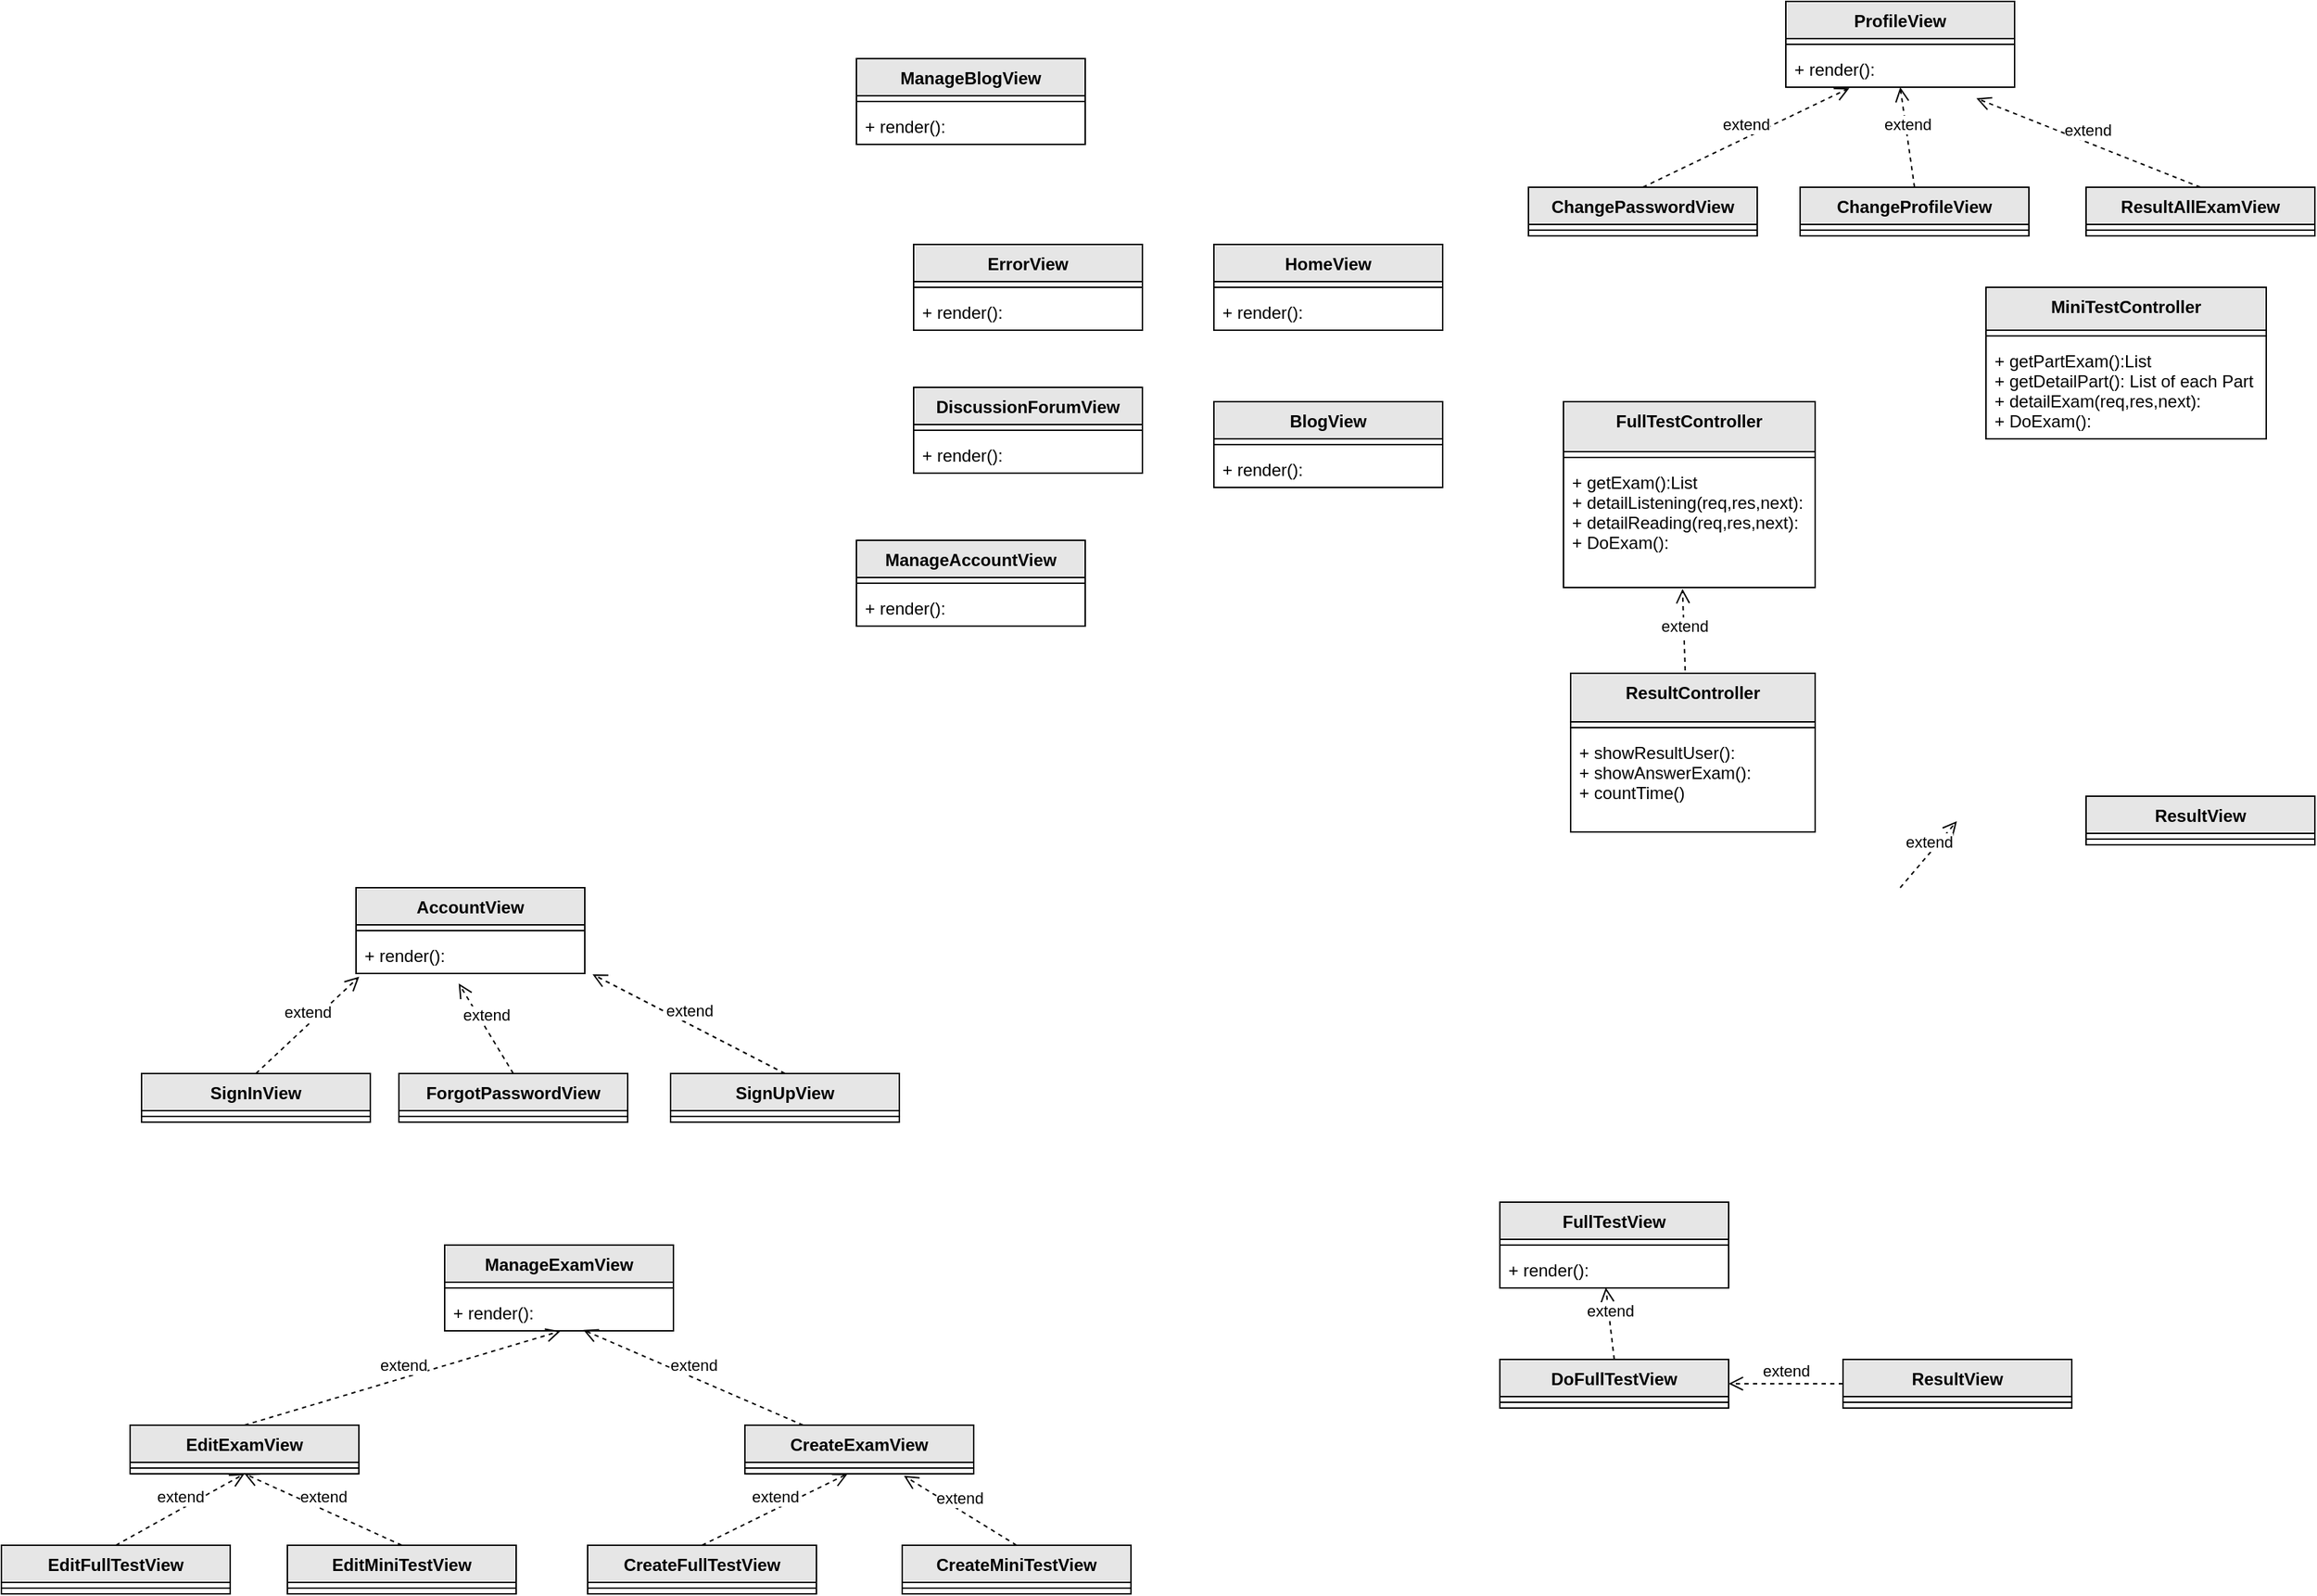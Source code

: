 <mxfile version="20.0.4" type="google"><diagram id="C5RBs43oDa-KdzZeNtuy" name="Page-1"><mxGraphModel grid="1" page="1" gridSize="10" guides="1" tooltips="1" connect="1" arrows="1" fold="1" pageScale="1" pageWidth="827" pageHeight="1169" math="0" shadow="0"><root><mxCell id="WIyWlLk6GJQsqaUBKTNV-0"/><mxCell id="WIyWlLk6GJQsqaUBKTNV-1" parent="WIyWlLk6GJQsqaUBKTNV-0"/><mxCell id="qMHQZbpvLMYged7LVhG--0" value="HomeView" style="swimlane;fontStyle=1;align=center;verticalAlign=top;childLayout=stackLayout;horizontal=1;startSize=26;horizontalStack=0;resizeParent=1;resizeParentMax=0;resizeLast=0;collapsible=1;marginBottom=0;fillColor=#E6E6E6;" vertex="1" parent="WIyWlLk6GJQsqaUBKTNV-1"><mxGeometry x="40" y="210" width="160" height="60" as="geometry"/></mxCell><mxCell id="qMHQZbpvLMYged7LVhG--2" value="" style="line;strokeWidth=1;fillColor=none;align=left;verticalAlign=middle;spacingTop=-1;spacingLeft=3;spacingRight=3;rotatable=0;labelPosition=right;points=[];portConstraint=eastwest;" vertex="1" parent="qMHQZbpvLMYged7LVhG--0"><mxGeometry y="26" width="160" height="8" as="geometry"/></mxCell><mxCell id="qMHQZbpvLMYged7LVhG--3" value="+ render():" style="text;strokeColor=none;fillColor=none;align=left;verticalAlign=top;spacingLeft=4;spacingRight=4;overflow=hidden;rotatable=0;points=[[0,0.5],[1,0.5]];portConstraint=eastwest;" vertex="1" parent="qMHQZbpvLMYged7LVhG--0"><mxGeometry y="34" width="160" height="26" as="geometry"/></mxCell><mxCell id="qMHQZbpvLMYged7LVhG--4" value="BlogView" style="swimlane;fontStyle=1;align=center;verticalAlign=top;childLayout=stackLayout;horizontal=1;startSize=26;horizontalStack=0;resizeParent=1;resizeParentMax=0;resizeLast=0;collapsible=1;marginBottom=0;fillColor=#E6E6E6;" vertex="1" parent="WIyWlLk6GJQsqaUBKTNV-1"><mxGeometry x="40" y="320" width="160" height="60" as="geometry"/></mxCell><mxCell id="qMHQZbpvLMYged7LVhG--6" value="" style="line;strokeWidth=1;fillColor=none;align=left;verticalAlign=middle;spacingTop=-1;spacingLeft=3;spacingRight=3;rotatable=0;labelPosition=right;points=[];portConstraint=eastwest;" vertex="1" parent="qMHQZbpvLMYged7LVhG--4"><mxGeometry y="26" width="160" height="8" as="geometry"/></mxCell><mxCell id="qMHQZbpvLMYged7LVhG--7" value="+ render():" style="text;strokeColor=none;fillColor=none;align=left;verticalAlign=top;spacingLeft=4;spacingRight=4;overflow=hidden;rotatable=0;points=[[0,0.5],[1,0.5]];portConstraint=eastwest;" vertex="1" parent="qMHQZbpvLMYged7LVhG--4"><mxGeometry y="34" width="160" height="26" as="geometry"/></mxCell><mxCell id="qMHQZbpvLMYged7LVhG--9" value="ProfileView" style="swimlane;fontStyle=1;align=center;verticalAlign=top;childLayout=stackLayout;horizontal=1;startSize=26;horizontalStack=0;resizeParent=1;resizeParentMax=0;resizeLast=0;collapsible=1;marginBottom=0;fillColor=#E6E6E6;" vertex="1" parent="WIyWlLk6GJQsqaUBKTNV-1"><mxGeometry x="440" y="40" width="160" height="60" as="geometry"/></mxCell><mxCell id="qMHQZbpvLMYged7LVhG--11" value="" style="line;strokeWidth=1;fillColor=none;align=left;verticalAlign=middle;spacingTop=-1;spacingLeft=3;spacingRight=3;rotatable=0;labelPosition=right;points=[];portConstraint=eastwest;" vertex="1" parent="qMHQZbpvLMYged7LVhG--9"><mxGeometry y="26" width="160" height="8" as="geometry"/></mxCell><mxCell id="qMHQZbpvLMYged7LVhG--12" value="+ render():" style="text;strokeColor=none;fillColor=none;align=left;verticalAlign=top;spacingLeft=4;spacingRight=4;overflow=hidden;rotatable=0;points=[[0,0.5],[1,0.5]];portConstraint=eastwest;" vertex="1" parent="qMHQZbpvLMYged7LVhG--9"><mxGeometry y="34" width="160" height="26" as="geometry"/></mxCell><mxCell id="qMHQZbpvLMYged7LVhG--13" value="ChangePasswordView" style="swimlane;fontStyle=1;align=center;verticalAlign=top;childLayout=stackLayout;horizontal=1;startSize=26;horizontalStack=0;resizeParent=1;resizeParentMax=0;resizeLast=0;collapsible=1;marginBottom=0;fillColor=#E6E6E6;" vertex="1" parent="WIyWlLk6GJQsqaUBKTNV-1"><mxGeometry x="260" y="170" width="160" height="34" as="geometry"/></mxCell><mxCell id="qMHQZbpvLMYged7LVhG--15" value="" style="line;strokeWidth=1;fillColor=none;align=left;verticalAlign=middle;spacingTop=-1;spacingLeft=3;spacingRight=3;rotatable=0;labelPosition=right;points=[];portConstraint=eastwest;" vertex="1" parent="qMHQZbpvLMYged7LVhG--13"><mxGeometry y="26" width="160" height="8" as="geometry"/></mxCell><mxCell id="qMHQZbpvLMYged7LVhG--17" value="ChangeProfileView" style="swimlane;fontStyle=1;align=center;verticalAlign=top;childLayout=stackLayout;horizontal=1;startSize=26;horizontalStack=0;resizeParent=1;resizeParentMax=0;resizeLast=0;collapsible=1;marginBottom=0;fillColor=#E6E6E6;" vertex="1" parent="WIyWlLk6GJQsqaUBKTNV-1"><mxGeometry x="450" y="170" width="160" height="34" as="geometry"/></mxCell><mxCell id="qMHQZbpvLMYged7LVhG--19" value="" style="line;strokeWidth=1;fillColor=none;align=left;verticalAlign=middle;spacingTop=-1;spacingLeft=3;spacingRight=3;rotatable=0;labelPosition=right;points=[];portConstraint=eastwest;" vertex="1" parent="qMHQZbpvLMYged7LVhG--17"><mxGeometry y="26" width="160" height="8" as="geometry"/></mxCell><mxCell id="qMHQZbpvLMYged7LVhG--21" value="ResultAllExamView" style="swimlane;fontStyle=1;align=center;verticalAlign=top;childLayout=stackLayout;horizontal=1;startSize=26;horizontalStack=0;resizeParent=1;resizeParentMax=0;resizeLast=0;collapsible=1;marginBottom=0;fillColor=#E6E6E6;" vertex="1" parent="WIyWlLk6GJQsqaUBKTNV-1"><mxGeometry x="650" y="170" width="160" height="34" as="geometry"/></mxCell><mxCell id="qMHQZbpvLMYged7LVhG--23" value="" style="line;strokeWidth=1;fillColor=none;align=left;verticalAlign=middle;spacingTop=-1;spacingLeft=3;spacingRight=3;rotatable=0;labelPosition=right;points=[];portConstraint=eastwest;" vertex="1" parent="qMHQZbpvLMYged7LVhG--21"><mxGeometry y="26" width="160" height="8" as="geometry"/></mxCell><mxCell id="qMHQZbpvLMYged7LVhG--26" value="extend" style="html=1;verticalAlign=bottom;endArrow=open;dashed=1;endSize=8;rounded=0;entryX=0.278;entryY=1.023;entryDx=0;entryDy=0;entryPerimeter=0;exitX=0.5;exitY=0;exitDx=0;exitDy=0;" edge="1" parent="WIyWlLk6GJQsqaUBKTNV-1" source="qMHQZbpvLMYged7LVhG--13" target="qMHQZbpvLMYged7LVhG--12"><mxGeometry relative="1" as="geometry"><mxPoint x="450" y="280" as="sourcePoint"/><mxPoint x="370" y="280" as="targetPoint"/></mxGeometry></mxCell><mxCell id="qMHQZbpvLMYged7LVhG--27" value="extend" style="html=1;verticalAlign=bottom;endArrow=open;dashed=1;endSize=8;rounded=0;exitX=0.5;exitY=0;exitDx=0;exitDy=0;" edge="1" parent="WIyWlLk6GJQsqaUBKTNV-1" source="qMHQZbpvLMYged7LVhG--17"><mxGeometry relative="1" as="geometry"><mxPoint x="350" y="180" as="sourcePoint"/><mxPoint x="520" y="100" as="targetPoint"/></mxGeometry></mxCell><mxCell id="qMHQZbpvLMYged7LVhG--28" value="extend" style="html=1;verticalAlign=bottom;endArrow=open;dashed=1;endSize=8;rounded=0;entryX=0.833;entryY=1.3;entryDx=0;entryDy=0;exitX=0.5;exitY=0;exitDx=0;exitDy=0;entryPerimeter=0;" edge="1" parent="WIyWlLk6GJQsqaUBKTNV-1" source="qMHQZbpvLMYged7LVhG--21" target="qMHQZbpvLMYged7LVhG--12"><mxGeometry relative="1" as="geometry"><mxPoint x="360" y="190" as="sourcePoint"/><mxPoint x="538.88" y="122.21" as="targetPoint"/></mxGeometry></mxCell><mxCell id="qMHQZbpvLMYged7LVhG--54" value="ResultView" style="swimlane;fontStyle=1;align=center;verticalAlign=top;childLayout=stackLayout;horizontal=1;startSize=26;horizontalStack=0;resizeParent=1;resizeParentMax=0;resizeLast=0;collapsible=1;marginBottom=0;fillColor=#E6E6E6;" vertex="1" parent="WIyWlLk6GJQsqaUBKTNV-1"><mxGeometry x="650" y="596" width="160" height="34" as="geometry"/></mxCell><mxCell id="qMHQZbpvLMYged7LVhG--55" value="" style="line;strokeWidth=1;fillColor=none;align=left;verticalAlign=middle;spacingTop=-1;spacingLeft=3;spacingRight=3;rotatable=0;labelPosition=right;points=[];portConstraint=eastwest;" vertex="1" parent="qMHQZbpvLMYged7LVhG--54"><mxGeometry y="26" width="160" height="8" as="geometry"/></mxCell><mxCell id="qMHQZbpvLMYged7LVhG--58" value="extend" style="html=1;verticalAlign=bottom;endArrow=open;dashed=1;endSize=8;rounded=0;entryX=0.999;entryY=0.462;entryDx=0;entryDy=0;entryPerimeter=0;" edge="1" parent="WIyWlLk6GJQsqaUBKTNV-1"><mxGeometry relative="1" as="geometry"><mxPoint x="520" y="660" as="sourcePoint"/><mxPoint x="559.63" y="613.476" as="targetPoint"/></mxGeometry></mxCell><mxCell id="qMHQZbpvLMYged7LVhG--59" value="FullTestView" style="swimlane;fontStyle=1;align=center;verticalAlign=top;childLayout=stackLayout;horizontal=1;startSize=26;horizontalStack=0;resizeParent=1;resizeParentMax=0;resizeLast=0;collapsible=1;marginBottom=0;fillColor=#E6E6E6;" vertex="1" parent="WIyWlLk6GJQsqaUBKTNV-1"><mxGeometry x="240" y="880" width="160" height="60" as="geometry"/></mxCell><mxCell id="qMHQZbpvLMYged7LVhG--60" value="" style="line;strokeWidth=1;fillColor=none;align=left;verticalAlign=middle;spacingTop=-1;spacingLeft=3;spacingRight=3;rotatable=0;labelPosition=right;points=[];portConstraint=eastwest;" vertex="1" parent="qMHQZbpvLMYged7LVhG--59"><mxGeometry y="26" width="160" height="8" as="geometry"/></mxCell><mxCell id="qMHQZbpvLMYged7LVhG--61" value="+ render():" style="text;strokeColor=none;fillColor=none;align=left;verticalAlign=top;spacingLeft=4;spacingRight=4;overflow=hidden;rotatable=0;points=[[0,0.5],[1,0.5]];portConstraint=eastwest;" vertex="1" parent="qMHQZbpvLMYged7LVhG--59"><mxGeometry y="34" width="160" height="26" as="geometry"/></mxCell><mxCell id="qMHQZbpvLMYged7LVhG--62" value="ResultView" style="swimlane;fontStyle=1;align=center;verticalAlign=top;childLayout=stackLayout;horizontal=1;startSize=26;horizontalStack=0;resizeParent=1;resizeParentMax=0;resizeLast=0;collapsible=1;marginBottom=0;fillColor=#E6E6E6;" vertex="1" parent="WIyWlLk6GJQsqaUBKTNV-1"><mxGeometry x="480" y="990" width="160" height="34" as="geometry"/></mxCell><mxCell id="qMHQZbpvLMYged7LVhG--63" value="" style="line;strokeWidth=1;fillColor=none;align=left;verticalAlign=middle;spacingTop=-1;spacingLeft=3;spacingRight=3;rotatable=0;labelPosition=right;points=[];portConstraint=eastwest;" vertex="1" parent="qMHQZbpvLMYged7LVhG--62"><mxGeometry y="26" width="160" height="8" as="geometry"/></mxCell><mxCell id="qMHQZbpvLMYged7LVhG--64" value="DoFullTestView" style="swimlane;fontStyle=1;align=center;verticalAlign=top;childLayout=stackLayout;horizontal=1;startSize=26;horizontalStack=0;resizeParent=1;resizeParentMax=0;resizeLast=0;collapsible=1;marginBottom=0;fillColor=#E6E6E6;" vertex="1" parent="WIyWlLk6GJQsqaUBKTNV-1"><mxGeometry x="240" y="990" width="160" height="34" as="geometry"/></mxCell><mxCell id="qMHQZbpvLMYged7LVhG--65" value="" style="line;strokeWidth=1;fillColor=none;align=left;verticalAlign=middle;spacingTop=-1;spacingLeft=3;spacingRight=3;rotatable=0;labelPosition=right;points=[];portConstraint=eastwest;" vertex="1" parent="qMHQZbpvLMYged7LVhG--64"><mxGeometry y="26" width="160" height="8" as="geometry"/></mxCell><mxCell id="qMHQZbpvLMYged7LVhG--67" value="extend" style="html=1;verticalAlign=bottom;endArrow=open;dashed=1;endSize=8;rounded=0;entryX=0.473;entryY=1.011;entryDx=0;entryDy=0;entryPerimeter=0;" edge="1" parent="WIyWlLk6GJQsqaUBKTNV-1" target="IycZ1Ip8vyE9SRqDJhaM-9"><mxGeometry relative="1" as="geometry"><mxPoint x="370" y="520" as="sourcePoint"/><mxPoint x="366.04" y="466.188" as="targetPoint"/></mxGeometry></mxCell><mxCell id="qMHQZbpvLMYged7LVhG--68" value="extend" style="html=1;verticalAlign=bottom;endArrow=open;dashed=1;endSize=8;rounded=0;exitX=0.5;exitY=0;exitDx=0;exitDy=0;entryX=0.463;entryY=0.992;entryDx=0;entryDy=0;entryPerimeter=0;" edge="1" parent="WIyWlLk6GJQsqaUBKTNV-1" source="qMHQZbpvLMYged7LVhG--64" target="qMHQZbpvLMYged7LVhG--61"><mxGeometry relative="1" as="geometry"><mxPoint x="565.18" y="880" as="sourcePoint"/><mxPoint x="474.81" y="880.476" as="targetPoint"/></mxGeometry></mxCell><mxCell id="qMHQZbpvLMYged7LVhG--69" value="extend" style="html=1;verticalAlign=bottom;endArrow=open;dashed=1;endSize=8;rounded=0;exitX=0;exitY=0.5;exitDx=0;exitDy=0;entryX=0.999;entryY=0.462;entryDx=0;entryDy=0;entryPerimeter=0;" edge="1" parent="WIyWlLk6GJQsqaUBKTNV-1" source="qMHQZbpvLMYged7LVhG--62"><mxGeometry relative="1" as="geometry"><mxPoint x="490.37" y="1006.5" as="sourcePoint"/><mxPoint x="400.0" y="1006.976" as="targetPoint"/></mxGeometry></mxCell><mxCell id="qMHQZbpvLMYged7LVhG--70" value="DiscussionForumView" style="swimlane;fontStyle=1;align=center;verticalAlign=top;childLayout=stackLayout;horizontal=1;startSize=26;horizontalStack=0;resizeParent=1;resizeParentMax=0;resizeLast=0;collapsible=1;marginBottom=0;fillColor=#E6E6E6;" vertex="1" parent="WIyWlLk6GJQsqaUBKTNV-1"><mxGeometry x="-170" y="310" width="160" height="60" as="geometry"/></mxCell><mxCell id="qMHQZbpvLMYged7LVhG--71" value="" style="line;strokeWidth=1;fillColor=none;align=left;verticalAlign=middle;spacingTop=-1;spacingLeft=3;spacingRight=3;rotatable=0;labelPosition=right;points=[];portConstraint=eastwest;" vertex="1" parent="qMHQZbpvLMYged7LVhG--70"><mxGeometry y="26" width="160" height="8" as="geometry"/></mxCell><mxCell id="qMHQZbpvLMYged7LVhG--72" value="+ render():" style="text;strokeColor=none;fillColor=none;align=left;verticalAlign=top;spacingLeft=4;spacingRight=4;overflow=hidden;rotatable=0;points=[[0,0.5],[1,0.5]];portConstraint=eastwest;" vertex="1" parent="qMHQZbpvLMYged7LVhG--70"><mxGeometry y="34" width="160" height="26" as="geometry"/></mxCell><mxCell id="qMHQZbpvLMYged7LVhG--73" value="ErrorView" style="swimlane;fontStyle=1;align=center;verticalAlign=top;childLayout=stackLayout;horizontal=1;startSize=26;horizontalStack=0;resizeParent=1;resizeParentMax=0;resizeLast=0;collapsible=1;marginBottom=0;fillColor=#E6E6E6;" vertex="1" parent="WIyWlLk6GJQsqaUBKTNV-1"><mxGeometry x="-170" y="210" width="160" height="60" as="geometry"/></mxCell><mxCell id="qMHQZbpvLMYged7LVhG--74" value="" style="line;strokeWidth=1;fillColor=none;align=left;verticalAlign=middle;spacingTop=-1;spacingLeft=3;spacingRight=3;rotatable=0;labelPosition=right;points=[];portConstraint=eastwest;" vertex="1" parent="qMHQZbpvLMYged7LVhG--73"><mxGeometry y="26" width="160" height="8" as="geometry"/></mxCell><mxCell id="qMHQZbpvLMYged7LVhG--75" value="+ render():" style="text;strokeColor=none;fillColor=none;align=left;verticalAlign=top;spacingLeft=4;spacingRight=4;overflow=hidden;rotatable=0;points=[[0,0.5],[1,0.5]];portConstraint=eastwest;" vertex="1" parent="qMHQZbpvLMYged7LVhG--73"><mxGeometry y="34" width="160" height="26" as="geometry"/></mxCell><mxCell id="qMHQZbpvLMYged7LVhG--76" value="AccountView" style="swimlane;fontStyle=1;align=center;verticalAlign=top;childLayout=stackLayout;horizontal=1;startSize=26;horizontalStack=0;resizeParent=1;resizeParentMax=0;resizeLast=0;collapsible=1;marginBottom=0;fillColor=#E6E6E6;" vertex="1" parent="WIyWlLk6GJQsqaUBKTNV-1"><mxGeometry x="-560" y="660" width="160" height="60" as="geometry"/></mxCell><mxCell id="qMHQZbpvLMYged7LVhG--77" value="" style="line;strokeWidth=1;fillColor=none;align=left;verticalAlign=middle;spacingTop=-1;spacingLeft=3;spacingRight=3;rotatable=0;labelPosition=right;points=[];portConstraint=eastwest;" vertex="1" parent="qMHQZbpvLMYged7LVhG--76"><mxGeometry y="26" width="160" height="8" as="geometry"/></mxCell><mxCell id="qMHQZbpvLMYged7LVhG--78" value="+ render():" style="text;strokeColor=none;fillColor=none;align=left;verticalAlign=top;spacingLeft=4;spacingRight=4;overflow=hidden;rotatable=0;points=[[0,0.5],[1,0.5]];portConstraint=eastwest;" vertex="1" parent="qMHQZbpvLMYged7LVhG--76"><mxGeometry y="34" width="160" height="26" as="geometry"/></mxCell><mxCell id="qMHQZbpvLMYged7LVhG--79" value="SignInView" style="swimlane;fontStyle=1;align=center;verticalAlign=top;childLayout=stackLayout;horizontal=1;startSize=26;horizontalStack=0;resizeParent=1;resizeParentMax=0;resizeLast=0;collapsible=1;marginBottom=0;fillColor=#E6E6E6;" vertex="1" parent="WIyWlLk6GJQsqaUBKTNV-1"><mxGeometry x="-710" y="790" width="160" height="34" as="geometry"/></mxCell><mxCell id="qMHQZbpvLMYged7LVhG--80" value="" style="line;strokeWidth=1;fillColor=none;align=left;verticalAlign=middle;spacingTop=-1;spacingLeft=3;spacingRight=3;rotatable=0;labelPosition=right;points=[];portConstraint=eastwest;" vertex="1" parent="qMHQZbpvLMYged7LVhG--79"><mxGeometry y="26" width="160" height="8" as="geometry"/></mxCell><mxCell id="qMHQZbpvLMYged7LVhG--82" value="SignUpView" style="swimlane;fontStyle=1;align=center;verticalAlign=top;childLayout=stackLayout;horizontal=1;startSize=26;horizontalStack=0;resizeParent=1;resizeParentMax=0;resizeLast=0;collapsible=1;marginBottom=0;fillColor=#E6E6E6;" vertex="1" parent="WIyWlLk6GJQsqaUBKTNV-1"><mxGeometry x="-340" y="790" width="160" height="34" as="geometry"/></mxCell><mxCell id="qMHQZbpvLMYged7LVhG--83" value="" style="line;strokeWidth=1;fillColor=none;align=left;verticalAlign=middle;spacingTop=-1;spacingLeft=3;spacingRight=3;rotatable=0;labelPosition=right;points=[];portConstraint=eastwest;" vertex="1" parent="qMHQZbpvLMYged7LVhG--82"><mxGeometry y="26" width="160" height="8" as="geometry"/></mxCell><mxCell id="qMHQZbpvLMYged7LVhG--85" value="ForgotPasswordView" style="swimlane;fontStyle=1;align=center;verticalAlign=top;childLayout=stackLayout;horizontal=1;startSize=26;horizontalStack=0;resizeParent=1;resizeParentMax=0;resizeLast=0;collapsible=1;marginBottom=0;fillColor=#E6E6E6;" vertex="1" parent="WIyWlLk6GJQsqaUBKTNV-1"><mxGeometry x="-530" y="790" width="160" height="34" as="geometry"/></mxCell><mxCell id="qMHQZbpvLMYged7LVhG--86" value="" style="line;strokeWidth=1;fillColor=none;align=left;verticalAlign=middle;spacingTop=-1;spacingLeft=3;spacingRight=3;rotatable=0;labelPosition=right;points=[];portConstraint=eastwest;" vertex="1" parent="qMHQZbpvLMYged7LVhG--85"><mxGeometry y="26" width="160" height="8" as="geometry"/></mxCell><mxCell id="qMHQZbpvLMYged7LVhG--89" value="extend" style="html=1;verticalAlign=bottom;endArrow=open;dashed=1;endSize=8;rounded=0;entryX=0.449;entryY=1.269;entryDx=0;entryDy=0;entryPerimeter=0;exitX=0.5;exitY=0;exitDx=0;exitDy=0;" edge="1" parent="WIyWlLk6GJQsqaUBKTNV-1" source="qMHQZbpvLMYged7LVhG--85" target="qMHQZbpvLMYged7LVhG--78"><mxGeometry relative="1" as="geometry"><mxPoint x="-206.04" y="703.81" as="sourcePoint"/><mxPoint x="-210" y="649.998" as="targetPoint"/></mxGeometry></mxCell><mxCell id="qMHQZbpvLMYged7LVhG--90" value="extend" style="html=1;verticalAlign=bottom;endArrow=open;dashed=1;endSize=8;rounded=0;entryX=1.034;entryY=1.023;entryDx=0;entryDy=0;entryPerimeter=0;exitX=0.5;exitY=0;exitDx=0;exitDy=0;" edge="1" parent="WIyWlLk6GJQsqaUBKTNV-1" source="qMHQZbpvLMYged7LVhG--82" target="qMHQZbpvLMYged7LVhG--78"><mxGeometry relative="1" as="geometry"><mxPoint x="-196.04" y="713.81" as="sourcePoint"/><mxPoint x="-200" y="659.998" as="targetPoint"/></mxGeometry></mxCell><mxCell id="qMHQZbpvLMYged7LVhG--91" value="extend" style="html=1;verticalAlign=bottom;endArrow=open;dashed=1;endSize=8;rounded=0;entryX=0.014;entryY=1.085;entryDx=0;entryDy=0;entryPerimeter=0;exitX=0.5;exitY=0;exitDx=0;exitDy=0;" edge="1" parent="WIyWlLk6GJQsqaUBKTNV-1" source="qMHQZbpvLMYged7LVhG--79" target="qMHQZbpvLMYged7LVhG--78"><mxGeometry relative="1" as="geometry"><mxPoint x="-186.04" y="723.81" as="sourcePoint"/><mxPoint x="-190" y="669.998" as="targetPoint"/></mxGeometry></mxCell><mxCell id="qMHQZbpvLMYged7LVhG--92" value="ManageBlogView" style="swimlane;fontStyle=1;align=center;verticalAlign=top;childLayout=stackLayout;horizontal=1;startSize=26;horizontalStack=0;resizeParent=1;resizeParentMax=0;resizeLast=0;collapsible=1;marginBottom=0;fillColor=#E6E6E6;" vertex="1" parent="WIyWlLk6GJQsqaUBKTNV-1"><mxGeometry x="-210" y="80" width="160" height="60" as="geometry"/></mxCell><mxCell id="qMHQZbpvLMYged7LVhG--93" value="" style="line;strokeWidth=1;fillColor=none;align=left;verticalAlign=middle;spacingTop=-1;spacingLeft=3;spacingRight=3;rotatable=0;labelPosition=right;points=[];portConstraint=eastwest;" vertex="1" parent="qMHQZbpvLMYged7LVhG--92"><mxGeometry y="26" width="160" height="8" as="geometry"/></mxCell><mxCell id="qMHQZbpvLMYged7LVhG--94" value="+ render():" style="text;strokeColor=none;fillColor=none;align=left;verticalAlign=top;spacingLeft=4;spacingRight=4;overflow=hidden;rotatable=0;points=[[0,0.5],[1,0.5]];portConstraint=eastwest;" vertex="1" parent="qMHQZbpvLMYged7LVhG--92"><mxGeometry y="34" width="160" height="26" as="geometry"/></mxCell><mxCell id="qMHQZbpvLMYged7LVhG--95" value="EditExamView" style="swimlane;fontStyle=1;align=center;verticalAlign=top;childLayout=stackLayout;horizontal=1;startSize=26;horizontalStack=0;resizeParent=1;resizeParentMax=0;resizeLast=0;collapsible=1;marginBottom=0;fillColor=#E6E6E6;" vertex="1" parent="WIyWlLk6GJQsqaUBKTNV-1"><mxGeometry x="-718" y="1036" width="160" height="34" as="geometry"/></mxCell><mxCell id="qMHQZbpvLMYged7LVhG--96" value="" style="line;strokeWidth=1;fillColor=none;align=left;verticalAlign=middle;spacingTop=-1;spacingLeft=3;spacingRight=3;rotatable=0;labelPosition=right;points=[];portConstraint=eastwest;" vertex="1" parent="qMHQZbpvLMYged7LVhG--95"><mxGeometry y="26" width="160" height="8" as="geometry"/></mxCell><mxCell id="qMHQZbpvLMYged7LVhG--98" value="ManageAccountView" style="swimlane;fontStyle=1;align=center;verticalAlign=top;childLayout=stackLayout;horizontal=1;startSize=26;horizontalStack=0;resizeParent=1;resizeParentMax=0;resizeLast=0;collapsible=1;marginBottom=0;fillColor=#E6E6E6;" vertex="1" parent="WIyWlLk6GJQsqaUBKTNV-1"><mxGeometry x="-210" y="417" width="160" height="60" as="geometry"/></mxCell><mxCell id="qMHQZbpvLMYged7LVhG--99" value="" style="line;strokeWidth=1;fillColor=none;align=left;verticalAlign=middle;spacingTop=-1;spacingLeft=3;spacingRight=3;rotatable=0;labelPosition=right;points=[];portConstraint=eastwest;" vertex="1" parent="qMHQZbpvLMYged7LVhG--98"><mxGeometry y="26" width="160" height="8" as="geometry"/></mxCell><mxCell id="qMHQZbpvLMYged7LVhG--100" value="+ render():" style="text;strokeColor=none;fillColor=none;align=left;verticalAlign=top;spacingLeft=4;spacingRight=4;overflow=hidden;rotatable=0;points=[[0,0.5],[1,0.5]];portConstraint=eastwest;" vertex="1" parent="qMHQZbpvLMYged7LVhG--98"><mxGeometry y="34" width="160" height="26" as="geometry"/></mxCell><mxCell id="qMHQZbpvLMYged7LVhG--101" value="ManageExamView" style="swimlane;fontStyle=1;align=center;verticalAlign=top;childLayout=stackLayout;horizontal=1;startSize=26;horizontalStack=0;resizeParent=1;resizeParentMax=0;resizeLast=0;collapsible=1;marginBottom=0;fillColor=#E6E6E6;" vertex="1" parent="WIyWlLk6GJQsqaUBKTNV-1"><mxGeometry x="-498" y="910" width="160" height="60" as="geometry"/></mxCell><mxCell id="qMHQZbpvLMYged7LVhG--102" value="" style="line;strokeWidth=1;fillColor=none;align=left;verticalAlign=middle;spacingTop=-1;spacingLeft=3;spacingRight=3;rotatable=0;labelPosition=right;points=[];portConstraint=eastwest;" vertex="1" parent="qMHQZbpvLMYged7LVhG--101"><mxGeometry y="26" width="160" height="8" as="geometry"/></mxCell><mxCell id="qMHQZbpvLMYged7LVhG--103" value="+ render():" style="text;strokeColor=none;fillColor=none;align=left;verticalAlign=top;spacingLeft=4;spacingRight=4;overflow=hidden;rotatable=0;points=[[0,0.5],[1,0.5]];portConstraint=eastwest;" vertex="1" parent="qMHQZbpvLMYged7LVhG--101"><mxGeometry y="34" width="160" height="26" as="geometry"/></mxCell><mxCell id="qMHQZbpvLMYged7LVhG--107" value="CreateExamView" style="swimlane;fontStyle=1;align=center;verticalAlign=top;childLayout=stackLayout;horizontal=1;startSize=26;horizontalStack=0;resizeParent=1;resizeParentMax=0;resizeLast=0;collapsible=1;marginBottom=0;fillColor=#E6E6E6;" vertex="1" parent="WIyWlLk6GJQsqaUBKTNV-1"><mxGeometry x="-288" y="1036" width="160" height="34" as="geometry"/></mxCell><mxCell id="qMHQZbpvLMYged7LVhG--108" value="" style="line;strokeWidth=1;fillColor=none;align=left;verticalAlign=middle;spacingTop=-1;spacingLeft=3;spacingRight=3;rotatable=0;labelPosition=right;points=[];portConstraint=eastwest;" vertex="1" parent="qMHQZbpvLMYged7LVhG--107"><mxGeometry y="26" width="160" height="8" as="geometry"/></mxCell><mxCell id="qMHQZbpvLMYged7LVhG--111" value="extend" style="html=1;verticalAlign=bottom;endArrow=open;dashed=1;endSize=8;rounded=0;entryX=0.506;entryY=1.008;entryDx=0;entryDy=0;entryPerimeter=0;exitX=0.5;exitY=0;exitDx=0;exitDy=0;" edge="1" parent="WIyWlLk6GJQsqaUBKTNV-1" source="qMHQZbpvLMYged7LVhG--95" target="qMHQZbpvLMYged7LVhG--103"><mxGeometry relative="1" as="geometry"><mxPoint x="-308" y="1146.91" as="sourcePoint"/><mxPoint x="-311.96" y="1093.098" as="targetPoint"/></mxGeometry></mxCell><mxCell id="qMHQZbpvLMYged7LVhG--112" value="extend" style="html=1;verticalAlign=bottom;endArrow=open;dashed=1;endSize=8;rounded=0;entryX=0.606;entryY=0.977;entryDx=0;entryDy=0;entryPerimeter=0;" edge="1" parent="WIyWlLk6GJQsqaUBKTNV-1" source="qMHQZbpvLMYged7LVhG--107" target="qMHQZbpvLMYged7LVhG--103"><mxGeometry relative="1" as="geometry"><mxPoint x="-298" y="1156.91" as="sourcePoint"/><mxPoint x="-301.96" y="1103.098" as="targetPoint"/></mxGeometry></mxCell><mxCell id="qMHQZbpvLMYged7LVhG--113" value="CreateFullTestView" style="swimlane;fontStyle=1;align=center;verticalAlign=top;childLayout=stackLayout;horizontal=1;startSize=26;horizontalStack=0;resizeParent=1;resizeParentMax=0;resizeLast=0;collapsible=1;marginBottom=0;fillColor=#E6E6E6;" vertex="1" parent="WIyWlLk6GJQsqaUBKTNV-1"><mxGeometry x="-398" y="1120" width="160" height="34" as="geometry"/></mxCell><mxCell id="qMHQZbpvLMYged7LVhG--114" value="" style="line;strokeWidth=1;fillColor=none;align=left;verticalAlign=middle;spacingTop=-1;spacingLeft=3;spacingRight=3;rotatable=0;labelPosition=right;points=[];portConstraint=eastwest;" vertex="1" parent="qMHQZbpvLMYged7LVhG--113"><mxGeometry y="26" width="160" height="8" as="geometry"/></mxCell><mxCell id="qMHQZbpvLMYged7LVhG--115" value="CreateMiniTestView" style="swimlane;fontStyle=1;align=center;verticalAlign=top;childLayout=stackLayout;horizontal=1;startSize=26;horizontalStack=0;resizeParent=1;resizeParentMax=0;resizeLast=0;collapsible=1;marginBottom=0;fillColor=#E6E6E6;" vertex="1" parent="WIyWlLk6GJQsqaUBKTNV-1"><mxGeometry x="-178" y="1120" width="160" height="34" as="geometry"/></mxCell><mxCell id="qMHQZbpvLMYged7LVhG--116" value="" style="line;strokeWidth=1;fillColor=none;align=left;verticalAlign=middle;spacingTop=-1;spacingLeft=3;spacingRight=3;rotatable=0;labelPosition=right;points=[];portConstraint=eastwest;" vertex="1" parent="qMHQZbpvLMYged7LVhG--115"><mxGeometry y="26" width="160" height="8" as="geometry"/></mxCell><mxCell id="qMHQZbpvLMYged7LVhG--117" value="EditFullTestView" style="swimlane;fontStyle=1;align=center;verticalAlign=top;childLayout=stackLayout;horizontal=1;startSize=26;horizontalStack=0;resizeParent=1;resizeParentMax=0;resizeLast=0;collapsible=1;marginBottom=0;fillColor=#E6E6E6;" vertex="1" parent="WIyWlLk6GJQsqaUBKTNV-1"><mxGeometry x="-808" y="1120" width="160" height="34" as="geometry"/></mxCell><mxCell id="qMHQZbpvLMYged7LVhG--118" value="" style="line;strokeWidth=1;fillColor=none;align=left;verticalAlign=middle;spacingTop=-1;spacingLeft=3;spacingRight=3;rotatable=0;labelPosition=right;points=[];portConstraint=eastwest;" vertex="1" parent="qMHQZbpvLMYged7LVhG--117"><mxGeometry y="26" width="160" height="8" as="geometry"/></mxCell><mxCell id="qMHQZbpvLMYged7LVhG--119" value="EditMiniTestView" style="swimlane;fontStyle=1;align=center;verticalAlign=top;childLayout=stackLayout;horizontal=1;startSize=26;horizontalStack=0;resizeParent=1;resizeParentMax=0;resizeLast=0;collapsible=1;marginBottom=0;fillColor=#E6E6E6;" vertex="1" parent="WIyWlLk6GJQsqaUBKTNV-1"><mxGeometry x="-608" y="1120" width="160" height="34" as="geometry"/></mxCell><mxCell id="qMHQZbpvLMYged7LVhG--120" value="" style="line;strokeWidth=1;fillColor=none;align=left;verticalAlign=middle;spacingTop=-1;spacingLeft=3;spacingRight=3;rotatable=0;labelPosition=right;points=[];portConstraint=eastwest;" vertex="1" parent="qMHQZbpvLMYged7LVhG--119"><mxGeometry y="26" width="160" height="8" as="geometry"/></mxCell><mxCell id="qMHQZbpvLMYged7LVhG--121" value="extend" style="html=1;verticalAlign=bottom;endArrow=open;dashed=1;endSize=8;rounded=0;entryX=0.5;entryY=1;entryDx=0;entryDy=0;exitX=0.5;exitY=0;exitDx=0;exitDy=0;" edge="1" parent="WIyWlLk6GJQsqaUBKTNV-1" source="qMHQZbpvLMYged7LVhG--117" target="qMHQZbpvLMYged7LVhG--95"><mxGeometry relative="1" as="geometry"><mxPoint x="-237.255" y="1046" as="sourcePoint"/><mxPoint x="-391.04" y="979.402" as="targetPoint"/></mxGeometry></mxCell><mxCell id="qMHQZbpvLMYged7LVhG--122" value="extend" style="html=1;verticalAlign=bottom;endArrow=open;dashed=1;endSize=8;rounded=0;entryX=0.5;entryY=1;entryDx=0;entryDy=0;exitX=0.5;exitY=0;exitDx=0;exitDy=0;" edge="1" parent="WIyWlLk6GJQsqaUBKTNV-1" source="qMHQZbpvLMYged7LVhG--119" target="qMHQZbpvLMYged7LVhG--95"><mxGeometry relative="1" as="geometry"><mxPoint x="-227.255" y="1056" as="sourcePoint"/><mxPoint x="-381.04" y="989.402" as="targetPoint"/></mxGeometry></mxCell><mxCell id="qMHQZbpvLMYged7LVhG--123" value="extend" style="html=1;verticalAlign=bottom;endArrow=open;dashed=1;endSize=8;rounded=0;exitX=0.5;exitY=0;exitDx=0;exitDy=0;" edge="1" parent="WIyWlLk6GJQsqaUBKTNV-1" source="qMHQZbpvLMYged7LVhG--113" target="qMHQZbpvLMYged7LVhG--108"><mxGeometry relative="1" as="geometry"><mxPoint x="-217.255" y="1066" as="sourcePoint"/><mxPoint x="-371.04" y="999.402" as="targetPoint"/></mxGeometry></mxCell><mxCell id="qMHQZbpvLMYged7LVhG--124" value="extend" style="html=1;verticalAlign=bottom;endArrow=open;dashed=1;endSize=8;rounded=0;exitX=0.5;exitY=0;exitDx=0;exitDy=0;entryX=0.695;entryY=1.175;entryDx=0;entryDy=0;entryPerimeter=0;" edge="1" parent="WIyWlLk6GJQsqaUBKTNV-1" source="qMHQZbpvLMYged7LVhG--115" target="qMHQZbpvLMYged7LVhG--108"><mxGeometry relative="1" as="geometry"><mxPoint x="-207.255" y="1076" as="sourcePoint"/><mxPoint x="-188" y="1080" as="targetPoint"/></mxGeometry></mxCell><mxCell id="IycZ1Ip8vyE9SRqDJhaM-0" value="ResultController" style="swimlane;fontStyle=1;align=center;verticalAlign=top;childLayout=stackLayout;horizontal=1;startSize=34;horizontalStack=0;resizeParent=1;resizeParentMax=0;resizeLast=0;collapsible=1;marginBottom=0;fontFamily=Helvetica;fontSize=12;fillColor=#E6E6E6;" vertex="1" parent="WIyWlLk6GJQsqaUBKTNV-1"><mxGeometry x="289.5" y="510" width="171" height="111" as="geometry"/></mxCell><mxCell id="IycZ1Ip8vyE9SRqDJhaM-1" value="" style="line;strokeWidth=1;fillColor=none;align=left;verticalAlign=middle;spacingTop=-1;spacingLeft=3;spacingRight=3;rotatable=0;labelPosition=right;points=[];portConstraint=eastwest;" vertex="1" parent="IycZ1Ip8vyE9SRqDJhaM-0"><mxGeometry y="34" width="171" height="8" as="geometry"/></mxCell><mxCell id="IycZ1Ip8vyE9SRqDJhaM-2" value="+ showResultUser():&#10;+ showAnswerExam():&#10;+ countTime()&#10; " style="text;strokeColor=none;fillColor=none;align=left;verticalAlign=top;spacingLeft=4;spacingRight=4;overflow=hidden;rotatable=0;points=[[0,0.5],[1,0.5]];portConstraint=eastwest;fontFamily=Helvetica;fontSize=12;fontStyle=0" vertex="1" parent="IycZ1Ip8vyE9SRqDJhaM-0"><mxGeometry y="42" width="171" height="69" as="geometry"/></mxCell><mxCell id="IycZ1Ip8vyE9SRqDJhaM-3" value="MiniTestController" style="swimlane;fontStyle=1;align=center;verticalAlign=top;childLayout=stackLayout;horizontal=1;startSize=30;horizontalStack=0;resizeParent=1;resizeParentMax=0;resizeLast=0;collapsible=1;marginBottom=0;fontFamily=Helvetica;fontSize=12;fillColor=#E6E6E6;" vertex="1" parent="WIyWlLk6GJQsqaUBKTNV-1"><mxGeometry x="580" y="240" width="196" height="106" as="geometry"/></mxCell><mxCell id="IycZ1Ip8vyE9SRqDJhaM-4" value="" style="line;strokeWidth=1;fillColor=none;align=left;verticalAlign=middle;spacingTop=-1;spacingLeft=3;spacingRight=3;rotatable=0;labelPosition=right;points=[];portConstraint=eastwest;" vertex="1" parent="IycZ1Ip8vyE9SRqDJhaM-3"><mxGeometry y="30" width="196" height="8" as="geometry"/></mxCell><mxCell id="IycZ1Ip8vyE9SRqDJhaM-5" value="+ getPartExam():List&#10;+ getDetailPart(): List of each Part&#10;+ detailExam(req,res,next): &#10;+ DoExam():" style="text;strokeColor=none;fillColor=none;align=left;verticalAlign=top;spacingLeft=4;spacingRight=4;overflow=hidden;rotatable=0;points=[[0,0.5],[1,0.5]];portConstraint=eastwest;fontFamily=Helvetica;fontSize=12;fontStyle=0" vertex="1" parent="IycZ1Ip8vyE9SRqDJhaM-3"><mxGeometry y="38" width="196" height="68" as="geometry"/></mxCell><mxCell id="IycZ1Ip8vyE9SRqDJhaM-7" value="FullTestController" style="swimlane;fontStyle=1;align=center;verticalAlign=top;childLayout=stackLayout;horizontal=1;startSize=35;horizontalStack=0;resizeParent=1;resizeParentMax=0;resizeLast=0;collapsible=1;marginBottom=0;fontFamily=Helvetica;fontSize=12;fillColor=#E6E6E6;" vertex="1" parent="WIyWlLk6GJQsqaUBKTNV-1"><mxGeometry x="284.5" y="320" width="176" height="130" as="geometry"/></mxCell><mxCell id="IycZ1Ip8vyE9SRqDJhaM-8" value="" style="line;strokeWidth=1;fillColor=none;align=left;verticalAlign=middle;spacingTop=-1;spacingLeft=3;spacingRight=3;rotatable=0;labelPosition=right;points=[];portConstraint=eastwest;" vertex="1" parent="IycZ1Ip8vyE9SRqDJhaM-7"><mxGeometry y="35" width="176" height="8" as="geometry"/></mxCell><mxCell id="IycZ1Ip8vyE9SRqDJhaM-9" value="+ getExam():List&#10;+ detailListening(req,res,next): &#10;+ detailReading(req,res,next):&#10;+ DoExam():" style="text;strokeColor=none;fillColor=none;align=left;verticalAlign=top;spacingLeft=4;spacingRight=4;overflow=hidden;rotatable=0;points=[[0,0.5],[1,0.5]];portConstraint=eastwest;fontFamily=Helvetica;fontSize=12;fontStyle=0" vertex="1" parent="IycZ1Ip8vyE9SRqDJhaM-7"><mxGeometry y="43" width="176" height="87" as="geometry"/></mxCell></root></mxGraphModel></diagram></mxfile>